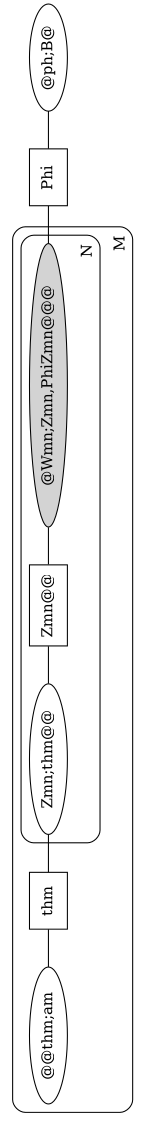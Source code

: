 graph lda_cg {
	rankdir = LR;
	orientation = landscape;
	size = "7.5,10.0";

	node [shape=ellipse]
	n0 [label="@@thm;am"]
	n1 [label="Zmn;thm@@"]
	n2 [label="@Wmn;Zmn,PhiZmn@@@",bgcolor="lightblue",style="filled"]
	n3 [label="@ph;B@"]

	node [shape=box]
	s01 [label="thm"]
	s12 [label="Zmn@@"]
	s23 [label="Phi"]

	subgraph clusterM {
		style = "rounded"
		label = "M"
		labelloc = "b"
		labeljust = "r"

		subgraph clusterN {
			style = "rounded"
			label = "N"
			labelloc = "b"
			labeljust = "r"
			n1 s12 n2
		}

		n0 s01
	}



	n0 -- s01 -- n1 -- s12 -- n2 -- s23 -- n3
}
